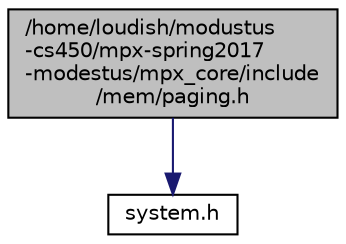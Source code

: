 digraph "/home/loudish/modustus-cs450/mpx-spring2017-modestus/mpx_core/include/mem/paging.h"
{
  edge [fontname="Helvetica",fontsize="10",labelfontname="Helvetica",labelfontsize="10"];
  node [fontname="Helvetica",fontsize="10",shape=record];
  Node1 [label="/home/loudish/modustus\l-cs450/mpx-spring2017\l-modestus/mpx_core/include\l/mem/paging.h",height=0.2,width=0.4,color="black", fillcolor="grey75", style="filled", fontcolor="black"];
  Node1 -> Node2 [color="midnightblue",fontsize="10",style="solid",fontname="Helvetica"];
  Node2 [label="system.h",height=0.2,width=0.4,color="black", fillcolor="white", style="filled",URL="$system_8h.html"];
}
